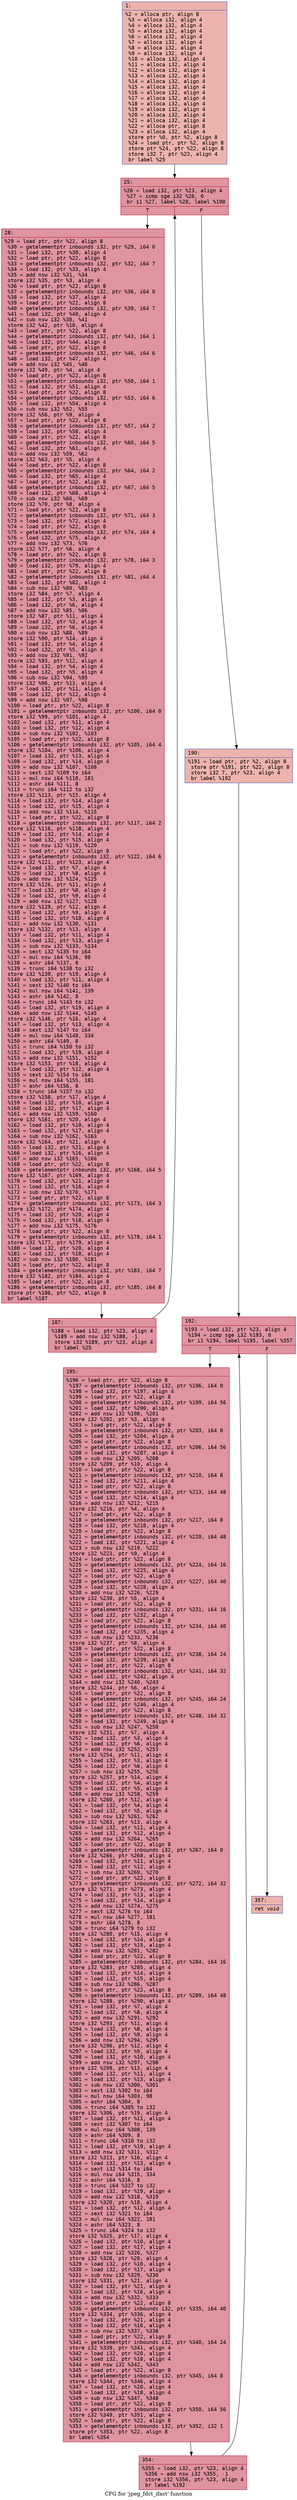 digraph "CFG for 'jpeg_fdct_ifast' function" {
	label="CFG for 'jpeg_fdct_ifast' function";

	Node0x6000014edea0 [shape=record,color="#3d50c3ff", style=filled, fillcolor="#d6524470" fontname="Courier",label="{1:\l|  %2 = alloca ptr, align 8\l  %3 = alloca i32, align 4\l  %4 = alloca i32, align 4\l  %5 = alloca i32, align 4\l  %6 = alloca i32, align 4\l  %7 = alloca i32, align 4\l  %8 = alloca i32, align 4\l  %9 = alloca i32, align 4\l  %10 = alloca i32, align 4\l  %11 = alloca i32, align 4\l  %12 = alloca i32, align 4\l  %13 = alloca i32, align 4\l  %14 = alloca i32, align 4\l  %15 = alloca i32, align 4\l  %16 = alloca i32, align 4\l  %17 = alloca i32, align 4\l  %18 = alloca i32, align 4\l  %19 = alloca i32, align 4\l  %20 = alloca i32, align 4\l  %21 = alloca i32, align 4\l  %22 = alloca ptr, align 8\l  %23 = alloca i32, align 4\l  store ptr %0, ptr %2, align 8\l  %24 = load ptr, ptr %2, align 8\l  store ptr %24, ptr %22, align 8\l  store i32 7, ptr %23, align 4\l  br label %25\l}"];
	Node0x6000014edea0 -> Node0x6000014edf40[tooltip="1 -> 25\nProbability 100.00%" ];
	Node0x6000014edf40 [shape=record,color="#b70d28ff", style=filled, fillcolor="#b70d2870" fontname="Courier",label="{25:\l|  %26 = load i32, ptr %23, align 4\l  %27 = icmp sge i32 %26, 0\l  br i1 %27, label %28, label %190\l|{<s0>T|<s1>F}}"];
	Node0x6000014edf40:s0 -> Node0x6000014edf90[tooltip="25 -> 28\nProbability 96.88%" ];
	Node0x6000014edf40:s1 -> Node0x6000014ee030[tooltip="25 -> 190\nProbability 3.12%" ];
	Node0x6000014edf90 [shape=record,color="#b70d28ff", style=filled, fillcolor="#b70d2870" fontname="Courier",label="{28:\l|  %29 = load ptr, ptr %22, align 8\l  %30 = getelementptr inbounds i32, ptr %29, i64 0\l  %31 = load i32, ptr %30, align 4\l  %32 = load ptr, ptr %22, align 8\l  %33 = getelementptr inbounds i32, ptr %32, i64 7\l  %34 = load i32, ptr %33, align 4\l  %35 = add nsw i32 %31, %34\l  store i32 %35, ptr %3, align 4\l  %36 = load ptr, ptr %22, align 8\l  %37 = getelementptr inbounds i32, ptr %36, i64 0\l  %38 = load i32, ptr %37, align 4\l  %39 = load ptr, ptr %22, align 8\l  %40 = getelementptr inbounds i32, ptr %39, i64 7\l  %41 = load i32, ptr %40, align 4\l  %42 = sub nsw i32 %38, %41\l  store i32 %42, ptr %10, align 4\l  %43 = load ptr, ptr %22, align 8\l  %44 = getelementptr inbounds i32, ptr %43, i64 1\l  %45 = load i32, ptr %44, align 4\l  %46 = load ptr, ptr %22, align 8\l  %47 = getelementptr inbounds i32, ptr %46, i64 6\l  %48 = load i32, ptr %47, align 4\l  %49 = add nsw i32 %45, %48\l  store i32 %49, ptr %4, align 4\l  %50 = load ptr, ptr %22, align 8\l  %51 = getelementptr inbounds i32, ptr %50, i64 1\l  %52 = load i32, ptr %51, align 4\l  %53 = load ptr, ptr %22, align 8\l  %54 = getelementptr inbounds i32, ptr %53, i64 6\l  %55 = load i32, ptr %54, align 4\l  %56 = sub nsw i32 %52, %55\l  store i32 %56, ptr %9, align 4\l  %57 = load ptr, ptr %22, align 8\l  %58 = getelementptr inbounds i32, ptr %57, i64 2\l  %59 = load i32, ptr %58, align 4\l  %60 = load ptr, ptr %22, align 8\l  %61 = getelementptr inbounds i32, ptr %60, i64 5\l  %62 = load i32, ptr %61, align 4\l  %63 = add nsw i32 %59, %62\l  store i32 %63, ptr %5, align 4\l  %64 = load ptr, ptr %22, align 8\l  %65 = getelementptr inbounds i32, ptr %64, i64 2\l  %66 = load i32, ptr %65, align 4\l  %67 = load ptr, ptr %22, align 8\l  %68 = getelementptr inbounds i32, ptr %67, i64 5\l  %69 = load i32, ptr %68, align 4\l  %70 = sub nsw i32 %66, %69\l  store i32 %70, ptr %8, align 4\l  %71 = load ptr, ptr %22, align 8\l  %72 = getelementptr inbounds i32, ptr %71, i64 3\l  %73 = load i32, ptr %72, align 4\l  %74 = load ptr, ptr %22, align 8\l  %75 = getelementptr inbounds i32, ptr %74, i64 4\l  %76 = load i32, ptr %75, align 4\l  %77 = add nsw i32 %73, %76\l  store i32 %77, ptr %6, align 4\l  %78 = load ptr, ptr %22, align 8\l  %79 = getelementptr inbounds i32, ptr %78, i64 3\l  %80 = load i32, ptr %79, align 4\l  %81 = load ptr, ptr %22, align 8\l  %82 = getelementptr inbounds i32, ptr %81, i64 4\l  %83 = load i32, ptr %82, align 4\l  %84 = sub nsw i32 %80, %83\l  store i32 %84, ptr %7, align 4\l  %85 = load i32, ptr %3, align 4\l  %86 = load i32, ptr %6, align 4\l  %87 = add nsw i32 %85, %86\l  store i32 %87, ptr %11, align 4\l  %88 = load i32, ptr %3, align 4\l  %89 = load i32, ptr %6, align 4\l  %90 = sub nsw i32 %88, %89\l  store i32 %90, ptr %14, align 4\l  %91 = load i32, ptr %4, align 4\l  %92 = load i32, ptr %5, align 4\l  %93 = add nsw i32 %91, %92\l  store i32 %93, ptr %12, align 4\l  %94 = load i32, ptr %4, align 4\l  %95 = load i32, ptr %5, align 4\l  %96 = sub nsw i32 %94, %95\l  store i32 %96, ptr %13, align 4\l  %97 = load i32, ptr %11, align 4\l  %98 = load i32, ptr %12, align 4\l  %99 = add nsw i32 %97, %98\l  %100 = load ptr, ptr %22, align 8\l  %101 = getelementptr inbounds i32, ptr %100, i64 0\l  store i32 %99, ptr %101, align 4\l  %102 = load i32, ptr %11, align 4\l  %103 = load i32, ptr %12, align 4\l  %104 = sub nsw i32 %102, %103\l  %105 = load ptr, ptr %22, align 8\l  %106 = getelementptr inbounds i32, ptr %105, i64 4\l  store i32 %104, ptr %106, align 4\l  %107 = load i32, ptr %13, align 4\l  %108 = load i32, ptr %14, align 4\l  %109 = add nsw i32 %107, %108\l  %110 = sext i32 %109 to i64\l  %111 = mul nsw i64 %110, 181\l  %112 = ashr i64 %111, 8\l  %113 = trunc i64 %112 to i32\l  store i32 %113, ptr %15, align 4\l  %114 = load i32, ptr %14, align 4\l  %115 = load i32, ptr %15, align 4\l  %116 = add nsw i32 %114, %115\l  %117 = load ptr, ptr %22, align 8\l  %118 = getelementptr inbounds i32, ptr %117, i64 2\l  store i32 %116, ptr %118, align 4\l  %119 = load i32, ptr %14, align 4\l  %120 = load i32, ptr %15, align 4\l  %121 = sub nsw i32 %119, %120\l  %122 = load ptr, ptr %22, align 8\l  %123 = getelementptr inbounds i32, ptr %122, i64 6\l  store i32 %121, ptr %123, align 4\l  %124 = load i32, ptr %7, align 4\l  %125 = load i32, ptr %8, align 4\l  %126 = add nsw i32 %124, %125\l  store i32 %126, ptr %11, align 4\l  %127 = load i32, ptr %8, align 4\l  %128 = load i32, ptr %9, align 4\l  %129 = add nsw i32 %127, %128\l  store i32 %129, ptr %12, align 4\l  %130 = load i32, ptr %9, align 4\l  %131 = load i32, ptr %10, align 4\l  %132 = add nsw i32 %130, %131\l  store i32 %132, ptr %13, align 4\l  %133 = load i32, ptr %11, align 4\l  %134 = load i32, ptr %13, align 4\l  %135 = sub nsw i32 %133, %134\l  %136 = sext i32 %135 to i64\l  %137 = mul nsw i64 %136, 98\l  %138 = ashr i64 %137, 8\l  %139 = trunc i64 %138 to i32\l  store i32 %139, ptr %19, align 4\l  %140 = load i32, ptr %11, align 4\l  %141 = sext i32 %140 to i64\l  %142 = mul nsw i64 %141, 139\l  %143 = ashr i64 %142, 8\l  %144 = trunc i64 %143 to i32\l  %145 = load i32, ptr %19, align 4\l  %146 = add nsw i32 %144, %145\l  store i32 %146, ptr %16, align 4\l  %147 = load i32, ptr %13, align 4\l  %148 = sext i32 %147 to i64\l  %149 = mul nsw i64 %148, 334\l  %150 = ashr i64 %149, 8\l  %151 = trunc i64 %150 to i32\l  %152 = load i32, ptr %19, align 4\l  %153 = add nsw i32 %151, %152\l  store i32 %153, ptr %18, align 4\l  %154 = load i32, ptr %12, align 4\l  %155 = sext i32 %154 to i64\l  %156 = mul nsw i64 %155, 181\l  %157 = ashr i64 %156, 8\l  %158 = trunc i64 %157 to i32\l  store i32 %158, ptr %17, align 4\l  %159 = load i32, ptr %10, align 4\l  %160 = load i32, ptr %17, align 4\l  %161 = add nsw i32 %159, %160\l  store i32 %161, ptr %20, align 4\l  %162 = load i32, ptr %10, align 4\l  %163 = load i32, ptr %17, align 4\l  %164 = sub nsw i32 %162, %163\l  store i32 %164, ptr %21, align 4\l  %165 = load i32, ptr %21, align 4\l  %166 = load i32, ptr %16, align 4\l  %167 = add nsw i32 %165, %166\l  %168 = load ptr, ptr %22, align 8\l  %169 = getelementptr inbounds i32, ptr %168, i64 5\l  store i32 %167, ptr %169, align 4\l  %170 = load i32, ptr %21, align 4\l  %171 = load i32, ptr %16, align 4\l  %172 = sub nsw i32 %170, %171\l  %173 = load ptr, ptr %22, align 8\l  %174 = getelementptr inbounds i32, ptr %173, i64 3\l  store i32 %172, ptr %174, align 4\l  %175 = load i32, ptr %20, align 4\l  %176 = load i32, ptr %18, align 4\l  %177 = add nsw i32 %175, %176\l  %178 = load ptr, ptr %22, align 8\l  %179 = getelementptr inbounds i32, ptr %178, i64 1\l  store i32 %177, ptr %179, align 4\l  %180 = load i32, ptr %20, align 4\l  %181 = load i32, ptr %18, align 4\l  %182 = sub nsw i32 %180, %181\l  %183 = load ptr, ptr %22, align 8\l  %184 = getelementptr inbounds i32, ptr %183, i64 7\l  store i32 %182, ptr %184, align 4\l  %185 = load ptr, ptr %22, align 8\l  %186 = getelementptr inbounds i32, ptr %185, i64 8\l  store ptr %186, ptr %22, align 8\l  br label %187\l}"];
	Node0x6000014edf90 -> Node0x6000014edfe0[tooltip="28 -> 187\nProbability 100.00%" ];
	Node0x6000014edfe0 [shape=record,color="#b70d28ff", style=filled, fillcolor="#b70d2870" fontname="Courier",label="{187:\l|  %188 = load i32, ptr %23, align 4\l  %189 = add nsw i32 %188, -1\l  store i32 %189, ptr %23, align 4\l  br label %25\l}"];
	Node0x6000014edfe0 -> Node0x6000014edf40[tooltip="187 -> 25\nProbability 100.00%" ];
	Node0x6000014ee030 [shape=record,color="#3d50c3ff", style=filled, fillcolor="#d6524470" fontname="Courier",label="{190:\l|  %191 = load ptr, ptr %2, align 8\l  store ptr %191, ptr %22, align 8\l  store i32 7, ptr %23, align 4\l  br label %192\l}"];
	Node0x6000014ee030 -> Node0x6000014ee080[tooltip="190 -> 192\nProbability 100.00%" ];
	Node0x6000014ee080 [shape=record,color="#b70d28ff", style=filled, fillcolor="#b70d2870" fontname="Courier",label="{192:\l|  %193 = load i32, ptr %23, align 4\l  %194 = icmp sge i32 %193, 0\l  br i1 %194, label %195, label %357\l|{<s0>T|<s1>F}}"];
	Node0x6000014ee080:s0 -> Node0x6000014ee0d0[tooltip="192 -> 195\nProbability 96.88%" ];
	Node0x6000014ee080:s1 -> Node0x6000014ee170[tooltip="192 -> 357\nProbability 3.12%" ];
	Node0x6000014ee0d0 [shape=record,color="#b70d28ff", style=filled, fillcolor="#b70d2870" fontname="Courier",label="{195:\l|  %196 = load ptr, ptr %22, align 8\l  %197 = getelementptr inbounds i32, ptr %196, i64 0\l  %198 = load i32, ptr %197, align 4\l  %199 = load ptr, ptr %22, align 8\l  %200 = getelementptr inbounds i32, ptr %199, i64 56\l  %201 = load i32, ptr %200, align 4\l  %202 = add nsw i32 %198, %201\l  store i32 %202, ptr %3, align 4\l  %203 = load ptr, ptr %22, align 8\l  %204 = getelementptr inbounds i32, ptr %203, i64 0\l  %205 = load i32, ptr %204, align 4\l  %206 = load ptr, ptr %22, align 8\l  %207 = getelementptr inbounds i32, ptr %206, i64 56\l  %208 = load i32, ptr %207, align 4\l  %209 = sub nsw i32 %205, %208\l  store i32 %209, ptr %10, align 4\l  %210 = load ptr, ptr %22, align 8\l  %211 = getelementptr inbounds i32, ptr %210, i64 8\l  %212 = load i32, ptr %211, align 4\l  %213 = load ptr, ptr %22, align 8\l  %214 = getelementptr inbounds i32, ptr %213, i64 48\l  %215 = load i32, ptr %214, align 4\l  %216 = add nsw i32 %212, %215\l  store i32 %216, ptr %4, align 4\l  %217 = load ptr, ptr %22, align 8\l  %218 = getelementptr inbounds i32, ptr %217, i64 8\l  %219 = load i32, ptr %218, align 4\l  %220 = load ptr, ptr %22, align 8\l  %221 = getelementptr inbounds i32, ptr %220, i64 48\l  %222 = load i32, ptr %221, align 4\l  %223 = sub nsw i32 %219, %222\l  store i32 %223, ptr %9, align 4\l  %224 = load ptr, ptr %22, align 8\l  %225 = getelementptr inbounds i32, ptr %224, i64 16\l  %226 = load i32, ptr %225, align 4\l  %227 = load ptr, ptr %22, align 8\l  %228 = getelementptr inbounds i32, ptr %227, i64 40\l  %229 = load i32, ptr %228, align 4\l  %230 = add nsw i32 %226, %229\l  store i32 %230, ptr %5, align 4\l  %231 = load ptr, ptr %22, align 8\l  %232 = getelementptr inbounds i32, ptr %231, i64 16\l  %233 = load i32, ptr %232, align 4\l  %234 = load ptr, ptr %22, align 8\l  %235 = getelementptr inbounds i32, ptr %234, i64 40\l  %236 = load i32, ptr %235, align 4\l  %237 = sub nsw i32 %233, %236\l  store i32 %237, ptr %8, align 4\l  %238 = load ptr, ptr %22, align 8\l  %239 = getelementptr inbounds i32, ptr %238, i64 24\l  %240 = load i32, ptr %239, align 4\l  %241 = load ptr, ptr %22, align 8\l  %242 = getelementptr inbounds i32, ptr %241, i64 32\l  %243 = load i32, ptr %242, align 4\l  %244 = add nsw i32 %240, %243\l  store i32 %244, ptr %6, align 4\l  %245 = load ptr, ptr %22, align 8\l  %246 = getelementptr inbounds i32, ptr %245, i64 24\l  %247 = load i32, ptr %246, align 4\l  %248 = load ptr, ptr %22, align 8\l  %249 = getelementptr inbounds i32, ptr %248, i64 32\l  %250 = load i32, ptr %249, align 4\l  %251 = sub nsw i32 %247, %250\l  store i32 %251, ptr %7, align 4\l  %252 = load i32, ptr %3, align 4\l  %253 = load i32, ptr %6, align 4\l  %254 = add nsw i32 %252, %253\l  store i32 %254, ptr %11, align 4\l  %255 = load i32, ptr %3, align 4\l  %256 = load i32, ptr %6, align 4\l  %257 = sub nsw i32 %255, %256\l  store i32 %257, ptr %14, align 4\l  %258 = load i32, ptr %4, align 4\l  %259 = load i32, ptr %5, align 4\l  %260 = add nsw i32 %258, %259\l  store i32 %260, ptr %12, align 4\l  %261 = load i32, ptr %4, align 4\l  %262 = load i32, ptr %5, align 4\l  %263 = sub nsw i32 %261, %262\l  store i32 %263, ptr %13, align 4\l  %264 = load i32, ptr %11, align 4\l  %265 = load i32, ptr %12, align 4\l  %266 = add nsw i32 %264, %265\l  %267 = load ptr, ptr %22, align 8\l  %268 = getelementptr inbounds i32, ptr %267, i64 0\l  store i32 %266, ptr %268, align 4\l  %269 = load i32, ptr %11, align 4\l  %270 = load i32, ptr %12, align 4\l  %271 = sub nsw i32 %269, %270\l  %272 = load ptr, ptr %22, align 8\l  %273 = getelementptr inbounds i32, ptr %272, i64 32\l  store i32 %271, ptr %273, align 4\l  %274 = load i32, ptr %13, align 4\l  %275 = load i32, ptr %14, align 4\l  %276 = add nsw i32 %274, %275\l  %277 = sext i32 %276 to i64\l  %278 = mul nsw i64 %277, 181\l  %279 = ashr i64 %278, 8\l  %280 = trunc i64 %279 to i32\l  store i32 %280, ptr %15, align 4\l  %281 = load i32, ptr %14, align 4\l  %282 = load i32, ptr %15, align 4\l  %283 = add nsw i32 %281, %282\l  %284 = load ptr, ptr %22, align 8\l  %285 = getelementptr inbounds i32, ptr %284, i64 16\l  store i32 %283, ptr %285, align 4\l  %286 = load i32, ptr %14, align 4\l  %287 = load i32, ptr %15, align 4\l  %288 = sub nsw i32 %286, %287\l  %289 = load ptr, ptr %22, align 8\l  %290 = getelementptr inbounds i32, ptr %289, i64 48\l  store i32 %288, ptr %290, align 4\l  %291 = load i32, ptr %7, align 4\l  %292 = load i32, ptr %8, align 4\l  %293 = add nsw i32 %291, %292\l  store i32 %293, ptr %11, align 4\l  %294 = load i32, ptr %8, align 4\l  %295 = load i32, ptr %9, align 4\l  %296 = add nsw i32 %294, %295\l  store i32 %296, ptr %12, align 4\l  %297 = load i32, ptr %9, align 4\l  %298 = load i32, ptr %10, align 4\l  %299 = add nsw i32 %297, %298\l  store i32 %299, ptr %13, align 4\l  %300 = load i32, ptr %11, align 4\l  %301 = load i32, ptr %13, align 4\l  %302 = sub nsw i32 %300, %301\l  %303 = sext i32 %302 to i64\l  %304 = mul nsw i64 %303, 98\l  %305 = ashr i64 %304, 8\l  %306 = trunc i64 %305 to i32\l  store i32 %306, ptr %19, align 4\l  %307 = load i32, ptr %11, align 4\l  %308 = sext i32 %307 to i64\l  %309 = mul nsw i64 %308, 139\l  %310 = ashr i64 %309, 8\l  %311 = trunc i64 %310 to i32\l  %312 = load i32, ptr %19, align 4\l  %313 = add nsw i32 %311, %312\l  store i32 %313, ptr %16, align 4\l  %314 = load i32, ptr %13, align 4\l  %315 = sext i32 %314 to i64\l  %316 = mul nsw i64 %315, 334\l  %317 = ashr i64 %316, 8\l  %318 = trunc i64 %317 to i32\l  %319 = load i32, ptr %19, align 4\l  %320 = add nsw i32 %318, %319\l  store i32 %320, ptr %18, align 4\l  %321 = load i32, ptr %12, align 4\l  %322 = sext i32 %321 to i64\l  %323 = mul nsw i64 %322, 181\l  %324 = ashr i64 %323, 8\l  %325 = trunc i64 %324 to i32\l  store i32 %325, ptr %17, align 4\l  %326 = load i32, ptr %10, align 4\l  %327 = load i32, ptr %17, align 4\l  %328 = add nsw i32 %326, %327\l  store i32 %328, ptr %20, align 4\l  %329 = load i32, ptr %10, align 4\l  %330 = load i32, ptr %17, align 4\l  %331 = sub nsw i32 %329, %330\l  store i32 %331, ptr %21, align 4\l  %332 = load i32, ptr %21, align 4\l  %333 = load i32, ptr %16, align 4\l  %334 = add nsw i32 %332, %333\l  %335 = load ptr, ptr %22, align 8\l  %336 = getelementptr inbounds i32, ptr %335, i64 40\l  store i32 %334, ptr %336, align 4\l  %337 = load i32, ptr %21, align 4\l  %338 = load i32, ptr %16, align 4\l  %339 = sub nsw i32 %337, %338\l  %340 = load ptr, ptr %22, align 8\l  %341 = getelementptr inbounds i32, ptr %340, i64 24\l  store i32 %339, ptr %341, align 4\l  %342 = load i32, ptr %20, align 4\l  %343 = load i32, ptr %18, align 4\l  %344 = add nsw i32 %342, %343\l  %345 = load ptr, ptr %22, align 8\l  %346 = getelementptr inbounds i32, ptr %345, i64 8\l  store i32 %344, ptr %346, align 4\l  %347 = load i32, ptr %20, align 4\l  %348 = load i32, ptr %18, align 4\l  %349 = sub nsw i32 %347, %348\l  %350 = load ptr, ptr %22, align 8\l  %351 = getelementptr inbounds i32, ptr %350, i64 56\l  store i32 %349, ptr %351, align 4\l  %352 = load ptr, ptr %22, align 8\l  %353 = getelementptr inbounds i32, ptr %352, i32 1\l  store ptr %353, ptr %22, align 8\l  br label %354\l}"];
	Node0x6000014ee0d0 -> Node0x6000014ee120[tooltip="195 -> 354\nProbability 100.00%" ];
	Node0x6000014ee120 [shape=record,color="#b70d28ff", style=filled, fillcolor="#b70d2870" fontname="Courier",label="{354:\l|  %355 = load i32, ptr %23, align 4\l  %356 = add nsw i32 %355, -1\l  store i32 %356, ptr %23, align 4\l  br label %192\l}"];
	Node0x6000014ee120 -> Node0x6000014ee080[tooltip="354 -> 192\nProbability 100.00%" ];
	Node0x6000014ee170 [shape=record,color="#3d50c3ff", style=filled, fillcolor="#d6524470" fontname="Courier",label="{357:\l|  ret void\l}"];
}
